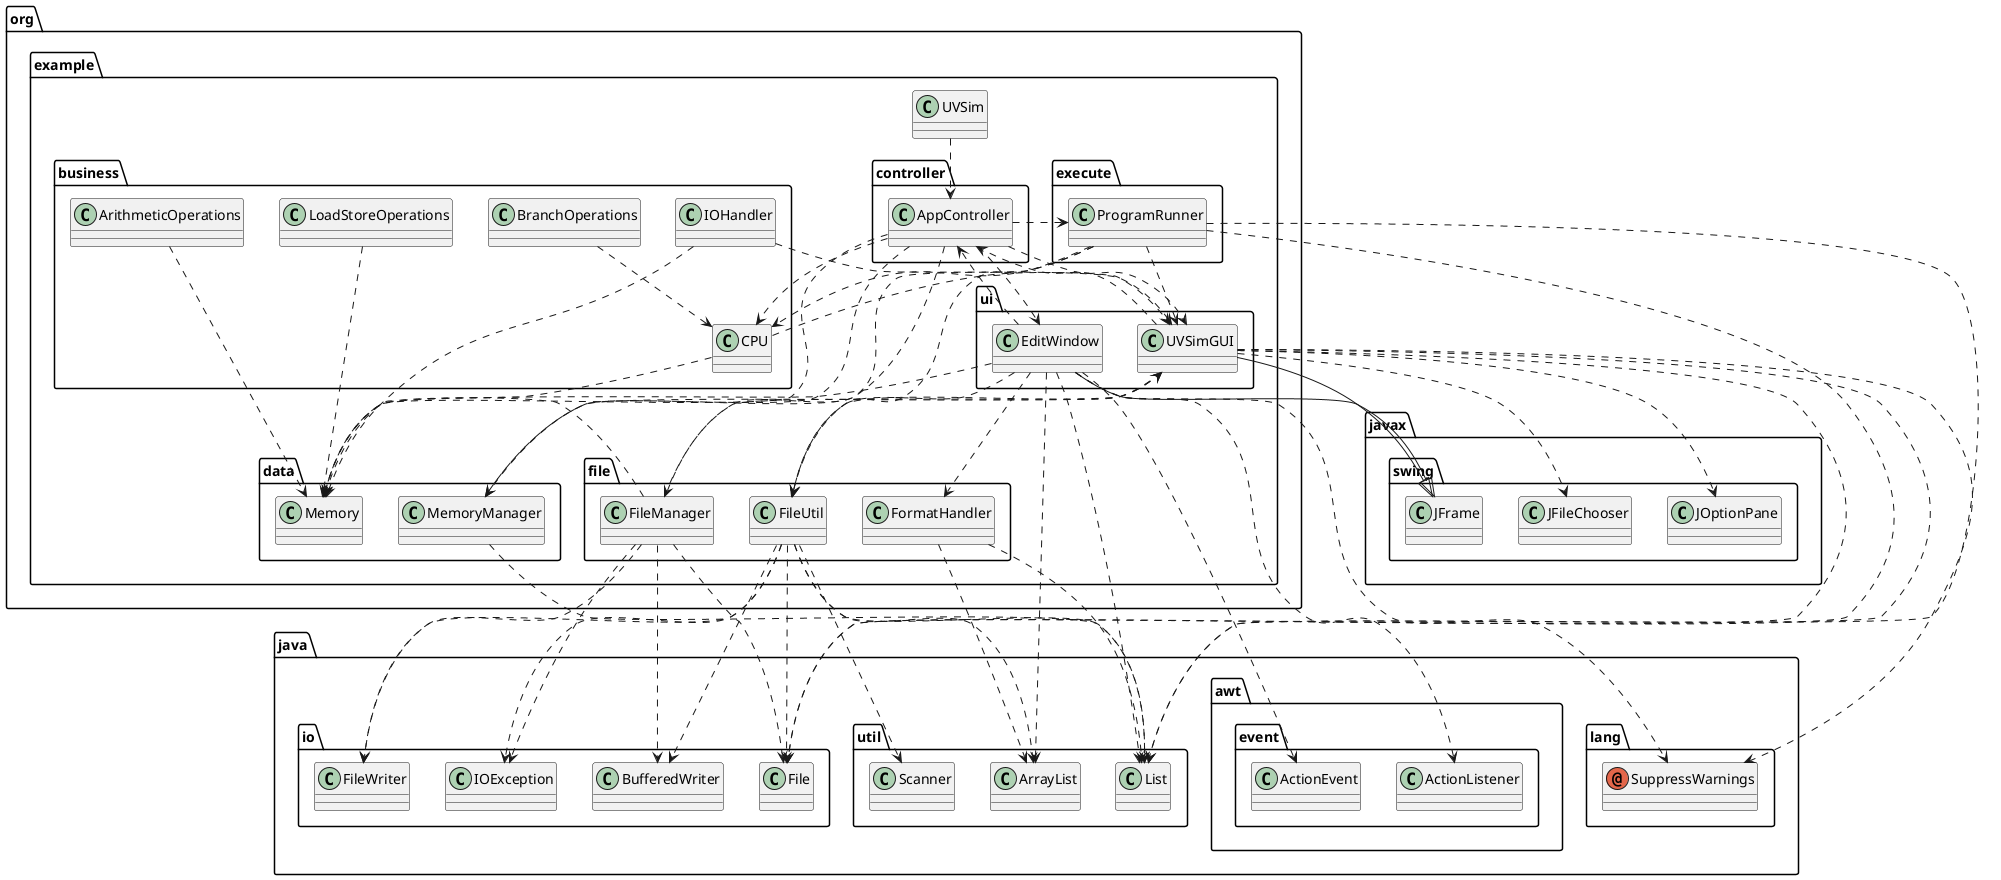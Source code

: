 @startuml
annotation java.lang.SuppressWarnings
class java.awt.event.ActionEvent
class java.awt.event.ActionListener
class java.io.BufferedWriter
class java.io.File
class java.io.FileWriter
class java.io.IOException
class java.util.ArrayList
class java.util.List
class java.util.Scanner
class javax.swing.JFileChooser
class javax.swing.JFrame
class javax.swing.JOptionPane
class org.example.UVSim
class org.example.business.ArithmeticOperations
class org.example.business.BranchOperations
class org.example.business.CPU
class org.example.business.IOHandler
class org.example.business.LoadStoreOperations
class org.example.controller.AppController
class org.example.data.Memory
class org.example.data.MemoryManager
class org.example.execute.ProgramRunner
class org.example.file.FileManager
class org.example.file.FileUtil
class org.example.file.FormatHandler
class org.example.ui.EditWindow
class org.example.ui.UVSimGUI
org.example.UVSim ..> org.example.controller.AppController
org.example.business.ArithmeticOperations ..> org.example.data.Memory
org.example.business.BranchOperations ..> org.example.business.CPU
org.example.business.CPU ..> org.example.data.Memory
org.example.business.CPU ..> org.example.ui.UVSimGUI
org.example.business.IOHandler ..> org.example.data.Memory
org.example.business.IOHandler ..> org.example.ui.UVSimGUI
org.example.business.LoadStoreOperations ..> org.example.data.Memory
org.example.controller.AppController ..> org.example.business.CPU
org.example.controller.AppController ..> org.example.data.Memory
org.example.controller.AppController ..> org.example.data.MemoryManager
org.example.controller.AppController ..> org.example.execute.ProgramRunner
org.example.controller.AppController ..> org.example.file.FileManager
org.example.controller.AppController ..> org.example.ui.EditWindow
org.example.controller.AppController ..> org.example.ui.UVSimGUI
org.example.data.MemoryManager ..> java.util.List
org.example.data.MemoryManager ..> org.example.ui.UVSimGUI
org.example.execute.ProgramRunner ..> java.io.File
org.example.execute.ProgramRunner ..> java.util.List
org.example.execute.ProgramRunner ..> org.example.business.CPU
org.example.execute.ProgramRunner ..> org.example.data.MemoryManager
org.example.execute.ProgramRunner ..> org.example.file.FileUtil
org.example.execute.ProgramRunner ..> org.example.ui.UVSimGUI
org.example.file.FileManager ..> java.io.BufferedWriter
org.example.file.FileManager ..> java.io.File
org.example.file.FileManager ..> java.io.FileWriter
org.example.file.FileManager ..> java.io.IOException
org.example.file.FileManager ..> org.example.data.Memory
org.example.file.FileManager ..> org.example.ui.UVSimGUI
org.example.file.FileUtil ..> java.io.BufferedWriter
org.example.file.FileUtil ..> java.io.File
org.example.file.FileUtil ..> java.io.FileWriter
org.example.file.FileUtil ..> java.io.IOException
org.example.file.FileUtil ..> java.util.ArrayList
org.example.file.FileUtil ..> java.util.List
org.example.file.FileUtil ..> java.util.Scanner
org.example.file.FormatHandler ..> java.util.ArrayList
org.example.file.FormatHandler ..> java.util.List
org.example.ui.EditWindow ..> java.lang.SuppressWarnings
org.example.ui.EditWindow ..> java.awt.event.ActionEvent
org.example.ui.EditWindow ..> java.awt.event.ActionListener
org.example.ui.EditWindow ..> java.util.ArrayList
org.example.ui.EditWindow ..> java.util.List
org.example.ui.EditWindow --|> javax.swing.JFrame
org.example.ui.EditWindow ..> org.example.controller.AppController
org.example.ui.EditWindow ..> org.example.data.Memory
org.example.ui.EditWindow ..> org.example.file.FileUtil
org.example.ui.EditWindow ..> org.example.file.FormatHandler
org.example.ui.UVSimGUI ..> java.lang.SuppressWarnings
org.example.ui.UVSimGUI ..> java.io.File
org.example.ui.UVSimGUI ..> java.util.List
org.example.ui.UVSimGUI ..> javax.swing.JFileChooser
org.example.ui.UVSimGUI --|> javax.swing.JFrame
org.example.ui.UVSimGUI ..> javax.swing.JOptionPane
org.example.ui.UVSimGUI ..> org.example.controller.AppController
org.example.ui.UVSimGUI ..> org.example.file.FileUtil
@enduml